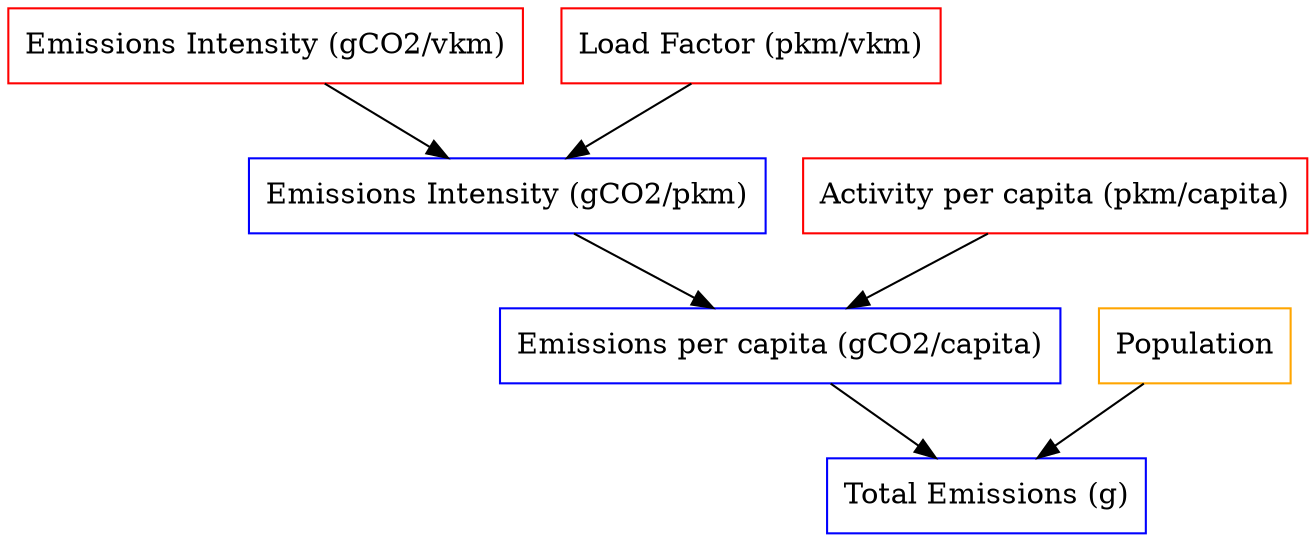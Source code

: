 digraph {
	node [color=red shape=box]
	a [label="Emissions Intensity (gCO2/vkm)"]
	b [label="Load Factor (pkm/vkm)"]
	d [label="Activity per capita (pkm/capita)"]
	node [color=blue shape=box]
	c [label="Emissions Intensity (gCO2/pkm)"]
	f [label="Emissions per capita (gCO2/capita)"]
	g [label="Total Emissions (g)"]
	node [color=orange shape=box]
	e [label=Population]
	a -> c
	b -> c
	c -> f
	d -> f
	e -> g
	f -> g
}
